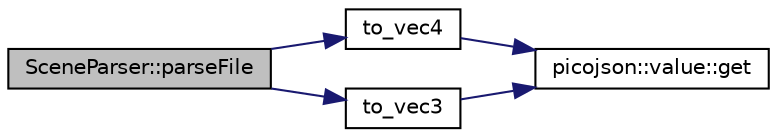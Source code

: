 digraph "SceneParser::parseFile"
{
  edge [fontname="Helvetica",fontsize="10",labelfontname="Helvetica",labelfontsize="10"];
  node [fontname="Helvetica",fontsize="10",shape=record];
  rankdir="LR";
  Node0 [label="SceneParser::parseFile",height=0.2,width=0.4,color="black", fillcolor="grey75", style="filled", fontcolor="black"];
  Node0 -> Node1 [color="midnightblue",fontsize="10",style="solid",fontname="Helvetica"];
  Node1 [label="to_vec4",height=0.2,width=0.4,color="black", fillcolor="white", style="filled",URL="$_scene_parser_8cpp.html#a0a3abae35f7aec2cb39e7e1c7eba5ea0"];
  Node1 -> Node2 [color="midnightblue",fontsize="10",style="solid",fontname="Helvetica"];
  Node2 [label="picojson::value::get",height=0.2,width=0.4,color="black", fillcolor="white", style="filled",URL="$classpicojson_1_1value.html#a6a1099de1eb4f070445dc3eadb843a92"];
  Node0 -> Node3 [color="midnightblue",fontsize="10",style="solid",fontname="Helvetica"];
  Node3 [label="to_vec3",height=0.2,width=0.4,color="black", fillcolor="white", style="filled",URL="$_scene_parser_8cpp.html#aebf61d8c060020f4498f29f7ba6e85f5"];
  Node3 -> Node2 [color="midnightblue",fontsize="10",style="solid",fontname="Helvetica"];
}
